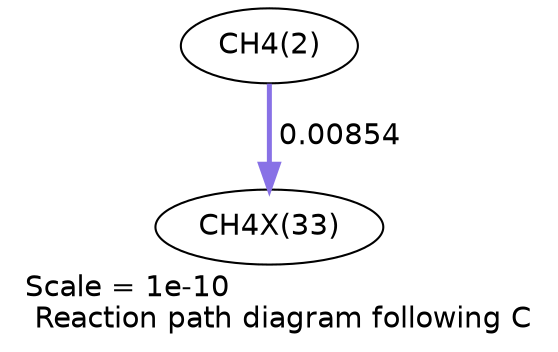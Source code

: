 digraph reaction_paths {
center=1;
s4 -> s32[fontname="Helvetica", penwidth=2.4, arrowsize=1.2, color="0.7, 0.509, 0.9"
, label=" 0.00854"];
s4 [ fontname="Helvetica", label="CH4(2)"];
s32 [ fontname="Helvetica", label="CH4X(33)"];
 label = "Scale = 1e-10\l Reaction path diagram following C";
 fontname = "Helvetica";
}
